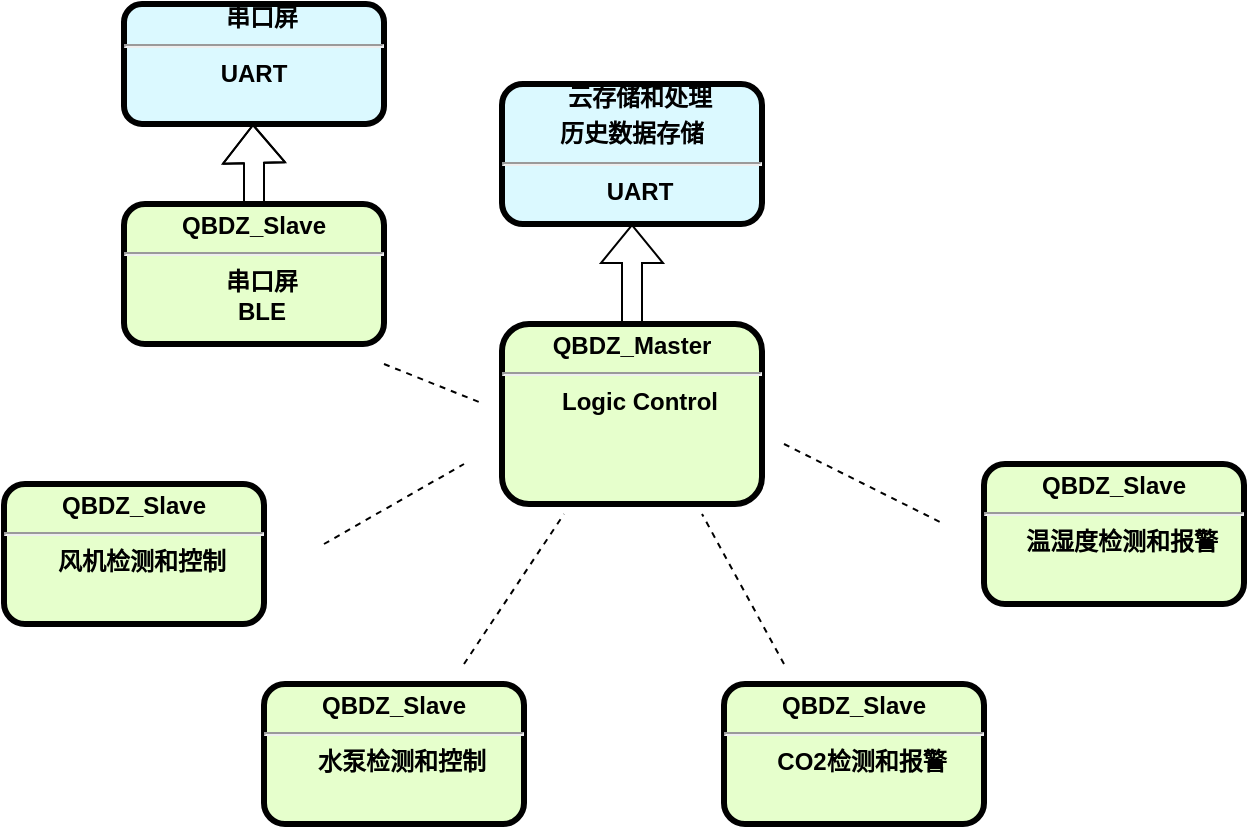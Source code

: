 <mxfile version="14.7.6" type="github">
  <diagram id="qQ9ZiktNRJAY_MR4Lovg" name="Page-1">
    <mxGraphModel dx="1662" dy="794" grid="1" gridSize="10" guides="1" tooltips="1" connect="1" arrows="1" fold="1" page="1" pageScale="1" pageWidth="827" pageHeight="1169" math="0" shadow="0">
      <root>
        <mxCell id="0" />
        <mxCell id="1" parent="0" />
        <mxCell id="mqZVz6yyBE4sSYD02-K9-4" value="" style="edgeStyle=orthogonalEdgeStyle;rounded=0;orthogonalLoop=1;jettySize=auto;html=1;shape=flexArrow;" edge="1" parent="1" source="mqZVz6yyBE4sSYD02-K9-1" target="mqZVz6yyBE4sSYD02-K9-3">
          <mxGeometry relative="1" as="geometry" />
        </mxCell>
        <mxCell id="mqZVz6yyBE4sSYD02-K9-1" value="&lt;p style=&quot;margin: 4px 0px 0px ; text-align: center&quot;&gt;QBDZ_Master&lt;/p&gt;&lt;hr&gt;&lt;p style=&quot;margin: 0px ; margin-left: 8px&quot;&gt;Logic Control&lt;/p&gt;" style="verticalAlign=middle;align=center;overflow=fill;fontSize=12;fontFamily=Helvetica;html=1;rounded=1;fontStyle=1;strokeWidth=3;fillColor=#E6FFCC" vertex="1" parent="1">
          <mxGeometry x="349" y="670" width="130" height="90" as="geometry" />
        </mxCell>
        <mxCell id="mqZVz6yyBE4sSYD02-K9-2" value="&lt;p style=&quot;margin: 4px 0px 0px ; text-align: center&quot;&gt;QBDZ_Slave&lt;/p&gt;&lt;hr&gt;&lt;p style=&quot;margin: 0px ; margin-left: 8px&quot;&gt;风机检测和控制&lt;/p&gt;" style="verticalAlign=middle;align=center;overflow=fill;fontSize=12;fontFamily=Helvetica;html=1;rounded=1;fontStyle=1;strokeWidth=3;fillColor=#E6FFCC" vertex="1" parent="1">
          <mxGeometry x="100" y="750" width="130" height="70" as="geometry" />
        </mxCell>
        <mxCell id="mqZVz6yyBE4sSYD02-K9-3" value="&lt;p style=&quot;margin: 0px 0px 0px 8px&quot;&gt;云存储和处理&lt;/p&gt;&lt;p style=&quot;margin: 4px 0px 0px ; text-align: center&quot;&gt;&lt;span&gt;历史数据存储&lt;/span&gt;&lt;/p&gt;&lt;hr&gt;&lt;p style=&quot;margin: 0px ; margin-left: 8px&quot;&gt;UART&lt;br&gt;&lt;/p&gt;" style="verticalAlign=middle;align=center;overflow=fill;fontSize=12;fontFamily=Helvetica;html=1;rounded=1;fontStyle=1;strokeWidth=3;fillColor=#DBF9FF;" vertex="1" parent="1">
          <mxGeometry x="349" y="550" width="130" height="70" as="geometry" />
        </mxCell>
        <mxCell id="mqZVz6yyBE4sSYD02-K9-6" value="&lt;p style=&quot;margin: 4px 0px 0px ; text-align: center&quot;&gt;QBDZ_Slave&lt;/p&gt;&lt;hr&gt;&lt;p style=&quot;margin: 0px ; margin-left: 8px&quot;&gt;串口屏&lt;/p&gt;&lt;p style=&quot;margin: 0px ; margin-left: 8px&quot;&gt;BLE&lt;/p&gt;" style="verticalAlign=middle;align=center;overflow=fill;fontSize=12;fontFamily=Helvetica;html=1;rounded=1;fontStyle=1;strokeWidth=3;fillColor=#E6FFCC" vertex="1" parent="1">
          <mxGeometry x="160" y="610" width="130" height="70" as="geometry" />
        </mxCell>
        <mxCell id="mqZVz6yyBE4sSYD02-K9-7" value="&lt;p style=&quot;margin: 0px 0px 0px 8px&quot;&gt;串口屏&lt;/p&gt;&lt;hr&gt;&lt;p style=&quot;margin: 0px ; margin-left: 8px&quot;&gt;&lt;/p&gt;UART" style="verticalAlign=middle;align=center;overflow=fill;fontSize=12;fontFamily=Helvetica;html=1;rounded=1;fontStyle=1;strokeWidth=3;fillColor=#DBF9FF;" vertex="1" parent="1">
          <mxGeometry x="160" y="510" width="130" height="60" as="geometry" />
        </mxCell>
        <mxCell id="mqZVz6yyBE4sSYD02-K9-8" value="" style="edgeStyle=orthogonalEdgeStyle;rounded=0;orthogonalLoop=1;jettySize=auto;html=1;shape=flexArrow;" edge="1" parent="1">
          <mxGeometry relative="1" as="geometry">
            <mxPoint x="225" y="610" as="sourcePoint" />
            <mxPoint x="224.5" y="570" as="targetPoint" />
            <Array as="points">
              <mxPoint x="225" y="590" />
              <mxPoint x="225" y="590" />
            </Array>
          </mxGeometry>
        </mxCell>
        <mxCell id="mqZVz6yyBE4sSYD02-K9-9" value="&lt;p style=&quot;margin: 4px 0px 0px ; text-align: center&quot;&gt;QBDZ_Slave&lt;/p&gt;&lt;hr&gt;&lt;p style=&quot;margin: 0px ; margin-left: 8px&quot;&gt;水泵检测和控制&lt;/p&gt;" style="verticalAlign=middle;align=center;overflow=fill;fontSize=12;fontFamily=Helvetica;html=1;rounded=1;fontStyle=1;strokeWidth=3;fillColor=#E6FFCC" vertex="1" parent="1">
          <mxGeometry x="230" y="850" width="130" height="70" as="geometry" />
        </mxCell>
        <mxCell id="mqZVz6yyBE4sSYD02-K9-10" value="&lt;p style=&quot;margin: 4px 0px 0px ; text-align: center&quot;&gt;QBDZ_Slave&lt;/p&gt;&lt;hr&gt;&lt;p style=&quot;margin: 0px ; margin-left: 8px&quot;&gt;CO2检测和报警&lt;/p&gt;" style="verticalAlign=middle;align=center;overflow=fill;fontSize=12;fontFamily=Helvetica;html=1;rounded=1;fontStyle=1;strokeWidth=3;fillColor=#E6FFCC" vertex="1" parent="1">
          <mxGeometry x="460" y="850" width="130" height="70" as="geometry" />
        </mxCell>
        <mxCell id="mqZVz6yyBE4sSYD02-K9-11" value="&lt;p style=&quot;margin: 4px 0px 0px ; text-align: center&quot;&gt;QBDZ_Slave&lt;/p&gt;&lt;hr&gt;&lt;p style=&quot;margin: 0px ; margin-left: 8px&quot;&gt;温湿度检测和报警&lt;/p&gt;" style="verticalAlign=middle;align=center;overflow=fill;fontSize=12;fontFamily=Helvetica;html=1;rounded=1;fontStyle=1;strokeWidth=3;fillColor=#E6FFCC" vertex="1" parent="1">
          <mxGeometry x="590" y="740" width="130" height="70" as="geometry" />
        </mxCell>
        <mxCell id="mqZVz6yyBE4sSYD02-K9-12" value="" style="endArrow=none;dashed=1;html=1;" edge="1" parent="1">
          <mxGeometry width="50" height="50" relative="1" as="geometry">
            <mxPoint x="260" y="780" as="sourcePoint" />
            <mxPoint x="330" y="740" as="targetPoint" />
            <Array as="points" />
          </mxGeometry>
        </mxCell>
        <mxCell id="mqZVz6yyBE4sSYD02-K9-13" value="" style="endArrow=none;dashed=1;html=1;" edge="1" parent="1">
          <mxGeometry width="50" height="50" relative="1" as="geometry">
            <mxPoint x="290" y="690" as="sourcePoint" />
            <mxPoint x="340" y="710" as="targetPoint" />
            <Array as="points" />
          </mxGeometry>
        </mxCell>
        <mxCell id="mqZVz6yyBE4sSYD02-K9-14" value="" style="endArrow=none;dashed=1;html=1;" edge="1" parent="1">
          <mxGeometry width="50" height="50" relative="1" as="geometry">
            <mxPoint x="330" y="840" as="sourcePoint" />
            <mxPoint x="380" y="765" as="targetPoint" />
            <Array as="points" />
          </mxGeometry>
        </mxCell>
        <mxCell id="mqZVz6yyBE4sSYD02-K9-15" value="" style="endArrow=none;dashed=1;html=1;" edge="1" parent="1">
          <mxGeometry width="50" height="50" relative="1" as="geometry">
            <mxPoint x="490" y="840" as="sourcePoint" />
            <mxPoint x="449" y="765" as="targetPoint" />
            <Array as="points" />
          </mxGeometry>
        </mxCell>
        <mxCell id="mqZVz6yyBE4sSYD02-K9-16" value="" style="endArrow=none;dashed=1;html=1;" edge="1" parent="1">
          <mxGeometry width="50" height="50" relative="1" as="geometry">
            <mxPoint x="490" y="730" as="sourcePoint" />
            <mxPoint x="570" y="770" as="targetPoint" />
            <Array as="points" />
          </mxGeometry>
        </mxCell>
      </root>
    </mxGraphModel>
  </diagram>
</mxfile>
